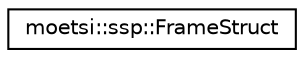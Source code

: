 digraph "Graphical Class Hierarchy"
{
 // LATEX_PDF_SIZE
  edge [fontname="Helvetica",fontsize="10",labelfontname="Helvetica",labelfontsize="10"];
  node [fontname="Helvetica",fontsize="10",shape=record];
  rankdir="LR";
  Node0 [label="moetsi::ssp::FrameStruct",height=0.2,width=0.4,color="black", fillcolor="white", style="filled",URL="$structmoetsi_1_1ssp_1_1FrameStruct.html",tooltip="Frame struct: SSP frame."];
}

